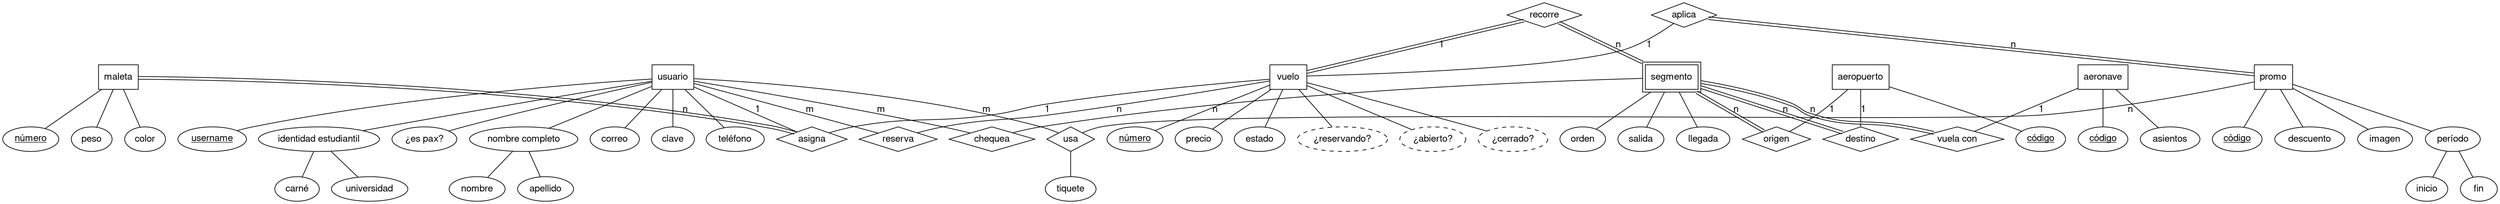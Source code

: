 graph ER {
	fontname="Helvetica,Arial,sans-serif"
	node [fontname="Helvetica,Arial,sans-serif"]
	edge [fontname="Helvetica,Arial,sans-serif"]
	node [shape=box]; maleta; promo; usuario; vuelo; aeropuerto; aeronave;
	node [shape=box]; { node[peripheries=2]; segmento; }
	node [shape=ellipse]; {node [label=<<u>número</u>>] n0; n1;}
	node [shape=ellipse]; {node [label=<<u>código</u>>] c0; c1; c2;}
	node [shape=ellipse]; {node [label=<<u>username</u>>] username;}
	node [shape=ellipse]; {node [label=<identidad estudiantil>] "identidad estudiantil";}
	node [shape=ellipse]; "¿es pax?"; peso; color; "nombre completo"; correo; clave; "teléfono"; nombre; apellido; "carné"; universidad; descuento; imagen; "período"; inicio; fin; precio; estado; asientos; orden; tiquete; salida; llegada;
	node [shape=ellipse]; { node[style=dashed]; "¿reservando?"; "¿abierto?"; "¿cerrado?"; }
	node [shape=diamond]; reserva; recorre; origen; destino; "vuela con"; chequea; aplica; usa; asigna;

	"nombre completo" -- nombre;
	"nombre completo" -- apellido;

	"identidad estudiantil" -- universidad;
	"identidad estudiantil" -- "carné";

	"período" -- inicio;
	"período" -- fin;

	maleta -- n0;
	maleta -- peso;
	maleta -- color;

	promo -- c0;
	promo -- "período";
	promo -- descuento;
	promo -- imagen;

	usuario -- "nombre completo";
	usuario -- username;
	usuario -- correo;
	usuario -- clave;
	usuario -- "¿es pax?";
	usuario -- "teléfono";
	usuario -- "identidad estudiantil";

	vuelo -- n1;
	vuelo -- precio;
	vuelo -- estado;
	vuelo -- "¿reservando?";
	vuelo -- "¿abierto?";
	vuelo -- "¿cerrado?";

	aeropuerto -- c1;

	aeronave -- c2;
	aeronave -- asientos;

	usuario -- reserva [label="m",len=1.00];
	vuelo -- reserva [label="n",len=1.00];

	recorre -- segmento [label="n",len=1.00,color="black:white:black"];
	recorre -- vuelo [label="1",len=1.00,color="black:white:black"];

	segmento -- salida;
	segmento -- llegada;
	segmento -- orden;

	usuario -- chequea [label="m",len=1.00];
	segmento -- chequea [label="n",len=1.00];

	aplica -- promo [label="n",len=1.00,color="black:white:black"];
	aplica -- vuelo [label="1",len=1.00];

	usuario -- usa [label="m",len=1.00];
	promo -- usa [label="n",len=1.00];
	usa -- tiquete;

	usuario -- asigna [label="1",len=1.00];
	maleta -- asigna [label="n",len=1.00,color="black:white:black"];
	vuelo -- asigna [label="1",len=1.00];

	segmento -- origen [label="n",len=1.00,color="black:white:black"];
	aeropuerto -- origen [label="1"];
	segmento -- destino [label="n",len=1.00,color="black:white:black"];
	aeropuerto -- destino [label="1",len=1.00];
	segmento -- "vuela con" [label="n",len=1.00,color="black:white:black"];
	aeronave -- "vuela con" [label="1",len=1.00];

	fontsize=20;
}
